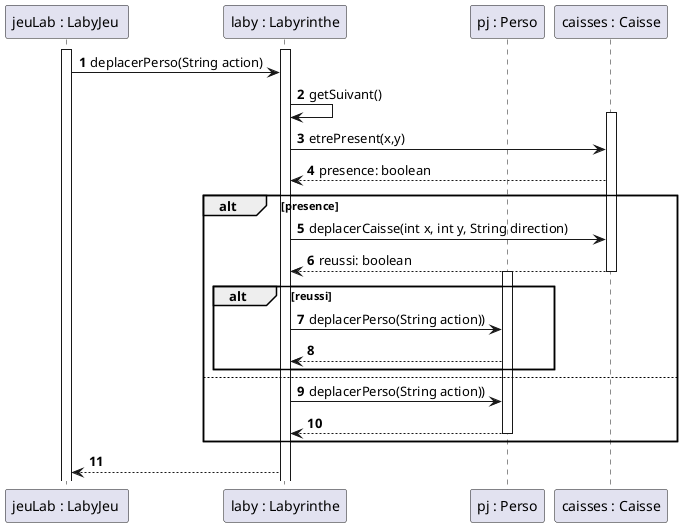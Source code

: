 @startuml
'https://plantuml.com/sequence-diagram
participant "jeuLab : LabyJeu " as lj
participant "laby : Labyrinthe" as l
participant "pj : Perso" as p
participant "caisses : Caisse" as c


autonumber



activate lj
activate l
lj -> l : deplacerPerso(String action)

l -> l : getSuivant()
activate c
l -> c : etrePresent(x,y)
l <-- c : presence: boolean
alt presence
    l -> c : deplacerCaisse(int x, int y, String direction)
    l <-- c : reussi: boolean
    deactivate c
        alt reussi
            activate p
            l -> p : deplacerPerso(String action))
            l <-- p
        end
else

    l -> p : deplacerPerso(String action))
    l <-- p
    deactivate p
end

lj <-- l



@enduml